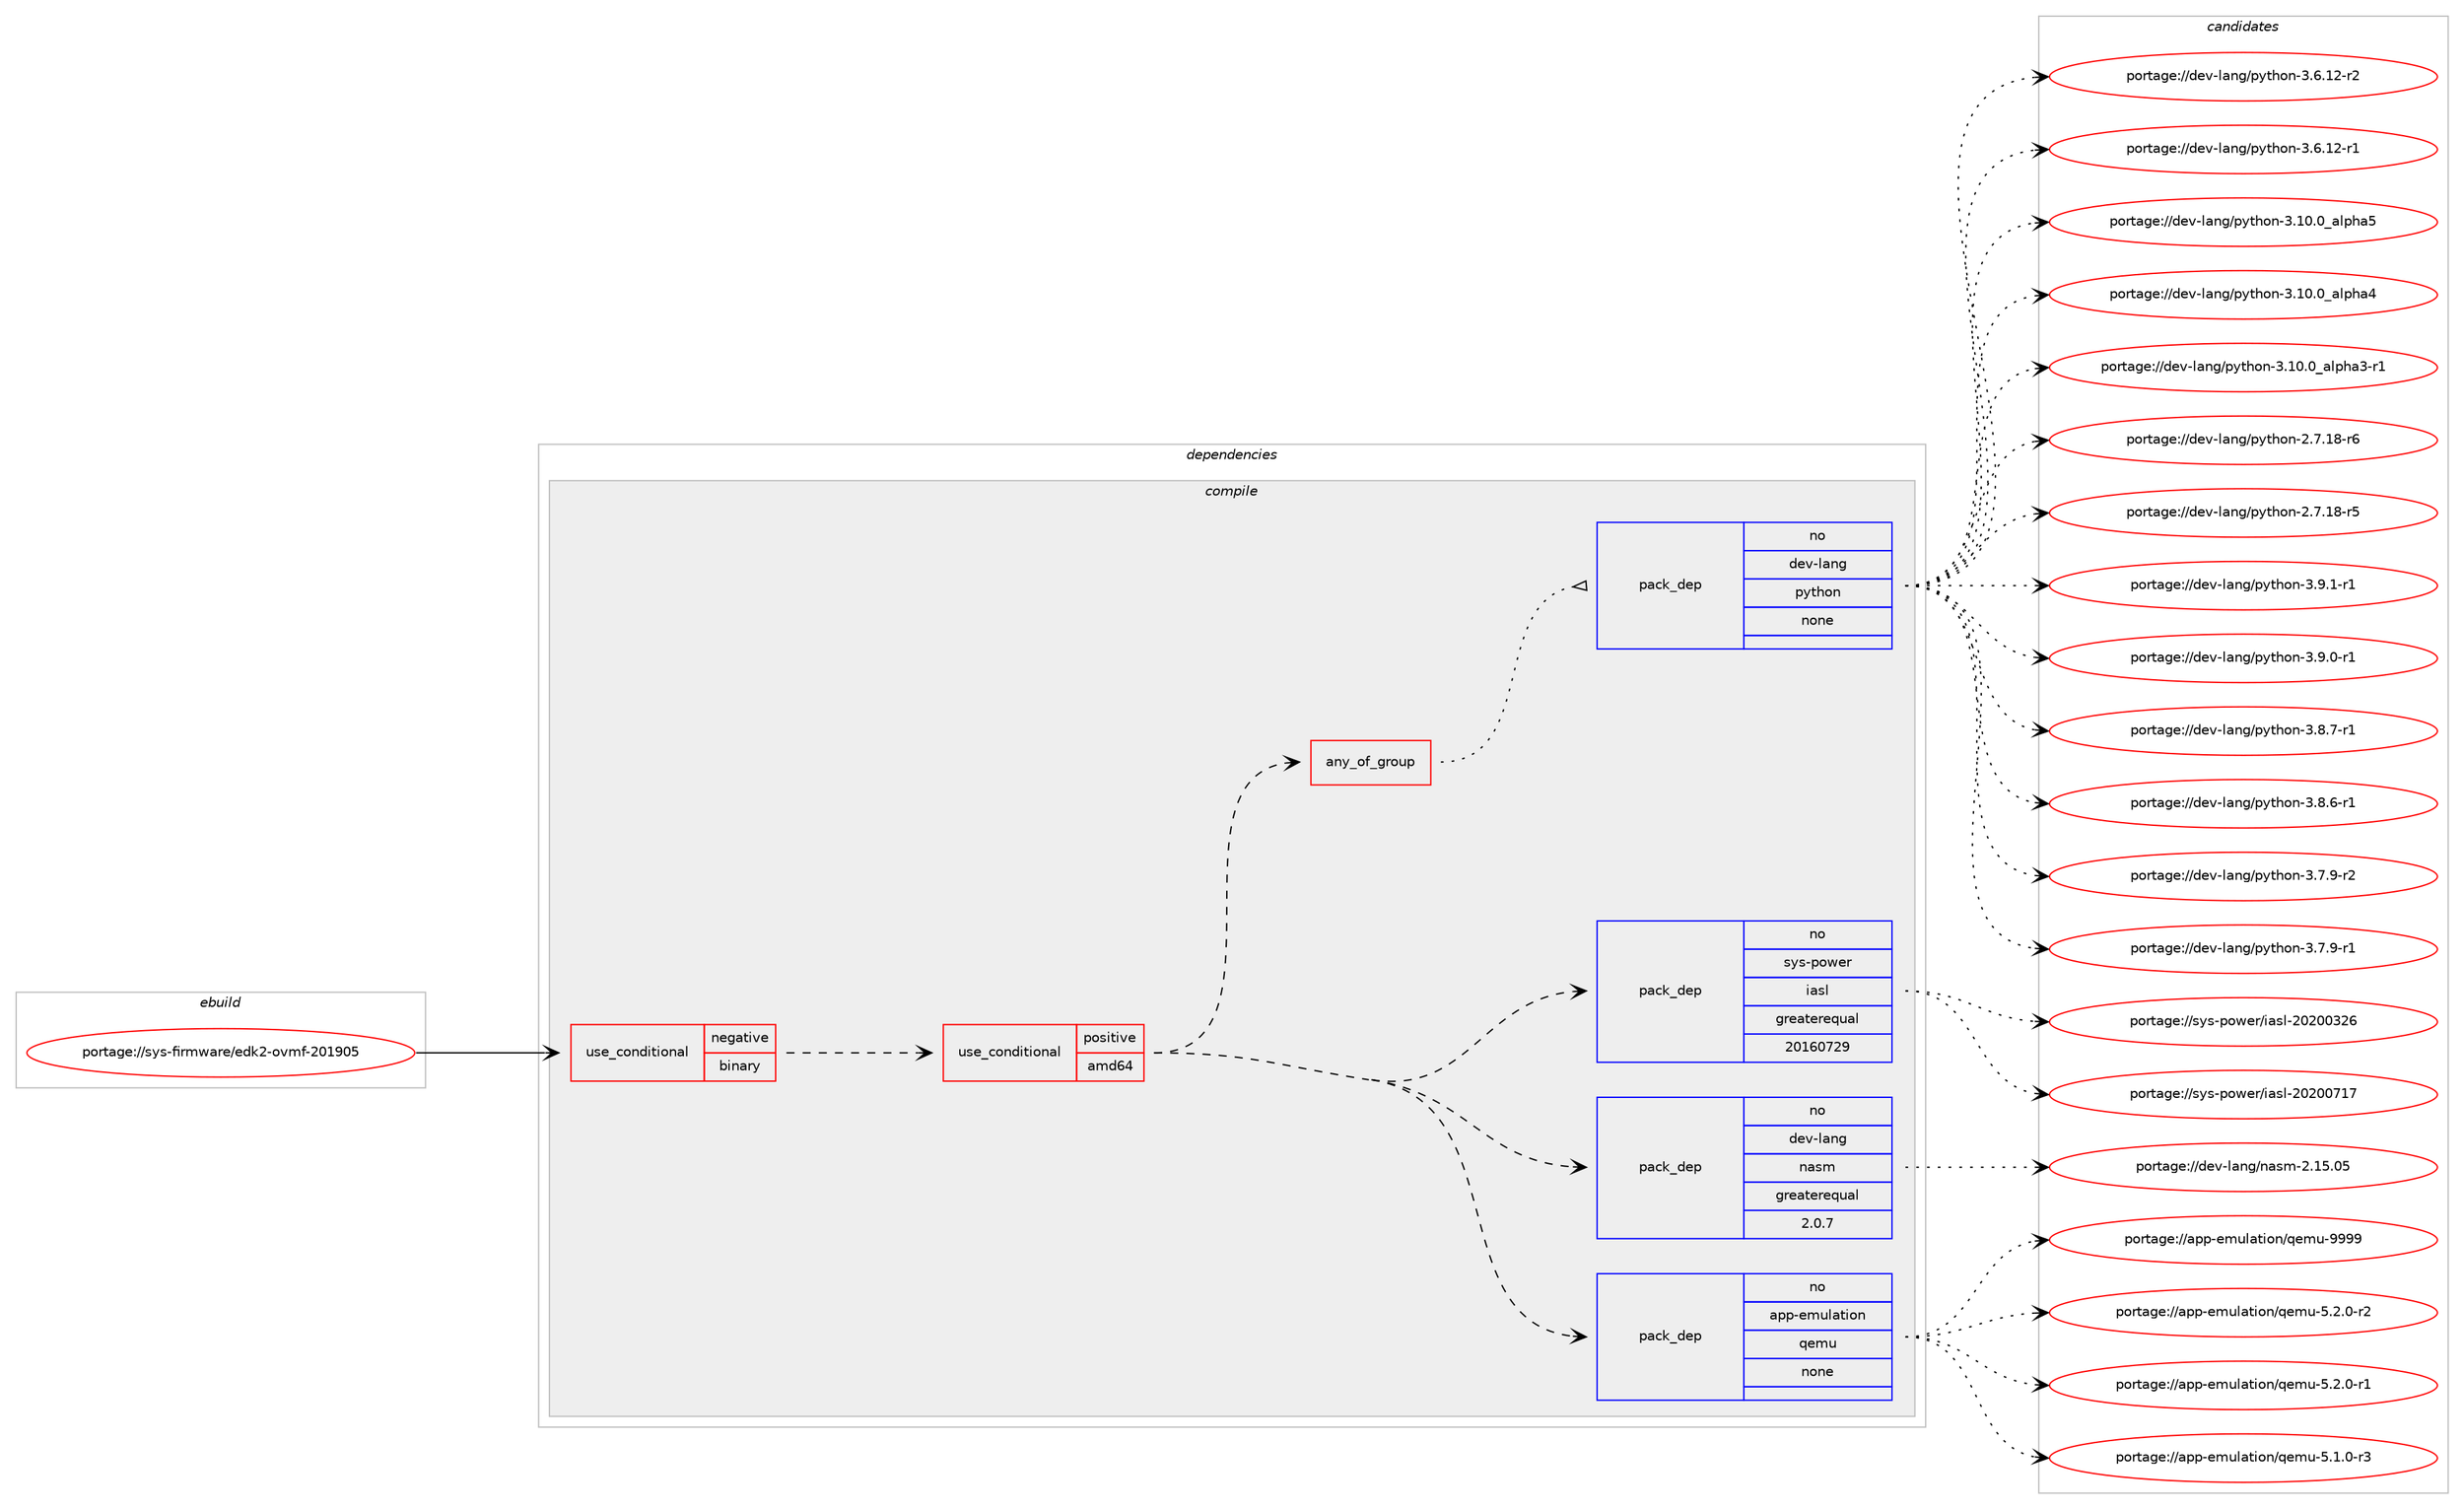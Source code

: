 digraph prolog {

# *************
# Graph options
# *************

newrank=true;
concentrate=true;
compound=true;
graph [rankdir=LR,fontname=Helvetica,fontsize=10,ranksep=1.5];#, ranksep=2.5, nodesep=0.2];
edge  [arrowhead=vee];
node  [fontname=Helvetica,fontsize=10];

# **********
# The ebuild
# **********

subgraph cluster_leftcol {
color=gray;
rank=same;
label=<<i>ebuild</i>>;
id [label="portage://sys-firmware/edk2-ovmf-201905", color=red, width=4, href="../sys-firmware/edk2-ovmf-201905.svg"];
}

# ****************
# The dependencies
# ****************

subgraph cluster_midcol {
color=gray;
label=<<i>dependencies</i>>;
subgraph cluster_compile {
fillcolor="#eeeeee";
style=filled;
label=<<i>compile</i>>;
subgraph cond1645 {
dependency6231 [label=<<TABLE BORDER="0" CELLBORDER="1" CELLSPACING="0" CELLPADDING="4"><TR><TD ROWSPAN="3" CELLPADDING="10">use_conditional</TD></TR><TR><TD>negative</TD></TR><TR><TD>binary</TD></TR></TABLE>>, shape=none, color=red];
subgraph cond1646 {
dependency6232 [label=<<TABLE BORDER="0" CELLBORDER="1" CELLSPACING="0" CELLPADDING="4"><TR><TD ROWSPAN="3" CELLPADDING="10">use_conditional</TD></TR><TR><TD>positive</TD></TR><TR><TD>amd64</TD></TR></TABLE>>, shape=none, color=red];
subgraph pack4492 {
dependency6233 [label=<<TABLE BORDER="0" CELLBORDER="1" CELLSPACING="0" CELLPADDING="4" WIDTH="220"><TR><TD ROWSPAN="6" CELLPADDING="30">pack_dep</TD></TR><TR><TD WIDTH="110">no</TD></TR><TR><TD>app-emulation</TD></TR><TR><TD>qemu</TD></TR><TR><TD>none</TD></TR><TR><TD></TD></TR></TABLE>>, shape=none, color=blue];
}
dependency6232:e -> dependency6233:w [weight=20,style="dashed",arrowhead="vee"];
subgraph pack4493 {
dependency6234 [label=<<TABLE BORDER="0" CELLBORDER="1" CELLSPACING="0" CELLPADDING="4" WIDTH="220"><TR><TD ROWSPAN="6" CELLPADDING="30">pack_dep</TD></TR><TR><TD WIDTH="110">no</TD></TR><TR><TD>dev-lang</TD></TR><TR><TD>nasm</TD></TR><TR><TD>greaterequal</TD></TR><TR><TD>2.0.7</TD></TR></TABLE>>, shape=none, color=blue];
}
dependency6232:e -> dependency6234:w [weight=20,style="dashed",arrowhead="vee"];
subgraph pack4494 {
dependency6235 [label=<<TABLE BORDER="0" CELLBORDER="1" CELLSPACING="0" CELLPADDING="4" WIDTH="220"><TR><TD ROWSPAN="6" CELLPADDING="30">pack_dep</TD></TR><TR><TD WIDTH="110">no</TD></TR><TR><TD>sys-power</TD></TR><TR><TD>iasl</TD></TR><TR><TD>greaterequal</TD></TR><TR><TD>20160729</TD></TR></TABLE>>, shape=none, color=blue];
}
dependency6232:e -> dependency6235:w [weight=20,style="dashed",arrowhead="vee"];
subgraph any85 {
dependency6236 [label=<<TABLE BORDER="0" CELLBORDER="1" CELLSPACING="0" CELLPADDING="4"><TR><TD CELLPADDING="10">any_of_group</TD></TR></TABLE>>, shape=none, color=red];subgraph pack4495 {
dependency6237 [label=<<TABLE BORDER="0" CELLBORDER="1" CELLSPACING="0" CELLPADDING="4" WIDTH="220"><TR><TD ROWSPAN="6" CELLPADDING="30">pack_dep</TD></TR><TR><TD WIDTH="110">no</TD></TR><TR><TD>dev-lang</TD></TR><TR><TD>python</TD></TR><TR><TD>none</TD></TR><TR><TD></TD></TR></TABLE>>, shape=none, color=blue];
}
dependency6236:e -> dependency6237:w [weight=20,style="dotted",arrowhead="oinv"];
}
dependency6232:e -> dependency6236:w [weight=20,style="dashed",arrowhead="vee"];
}
dependency6231:e -> dependency6232:w [weight=20,style="dashed",arrowhead="vee"];
}
id:e -> dependency6231:w [weight=20,style="solid",arrowhead="vee"];
}
subgraph cluster_compileandrun {
fillcolor="#eeeeee";
style=filled;
label=<<i>compile and run</i>>;
}
subgraph cluster_run {
fillcolor="#eeeeee";
style=filled;
label=<<i>run</i>>;
}
}

# **************
# The candidates
# **************

subgraph cluster_choices {
rank=same;
color=gray;
label=<<i>candidates</i>>;

subgraph choice4492 {
color=black;
nodesep=1;
choice971121124510110911710897116105111110471131011091174557575757 [label="portage://app-emulation/qemu-9999", color=red, width=4,href="../app-emulation/qemu-9999.svg"];
choice971121124510110911710897116105111110471131011091174553465046484511450 [label="portage://app-emulation/qemu-5.2.0-r2", color=red, width=4,href="../app-emulation/qemu-5.2.0-r2.svg"];
choice971121124510110911710897116105111110471131011091174553465046484511449 [label="portage://app-emulation/qemu-5.2.0-r1", color=red, width=4,href="../app-emulation/qemu-5.2.0-r1.svg"];
choice971121124510110911710897116105111110471131011091174553464946484511451 [label="portage://app-emulation/qemu-5.1.0-r3", color=red, width=4,href="../app-emulation/qemu-5.1.0-r3.svg"];
dependency6233:e -> choice971121124510110911710897116105111110471131011091174557575757:w [style=dotted,weight="100"];
dependency6233:e -> choice971121124510110911710897116105111110471131011091174553465046484511450:w [style=dotted,weight="100"];
dependency6233:e -> choice971121124510110911710897116105111110471131011091174553465046484511449:w [style=dotted,weight="100"];
dependency6233:e -> choice971121124510110911710897116105111110471131011091174553464946484511451:w [style=dotted,weight="100"];
}
subgraph choice4493 {
color=black;
nodesep=1;
choice100101118451089711010347110971151094550464953464853 [label="portage://dev-lang/nasm-2.15.05", color=red, width=4,href="../dev-lang/nasm-2.15.05.svg"];
dependency6234:e -> choice100101118451089711010347110971151094550464953464853:w [style=dotted,weight="100"];
}
subgraph choice4494 {
color=black;
nodesep=1;
choice115121115451121111191011144710597115108455048504848554955 [label="portage://sys-power/iasl-20200717", color=red, width=4,href="../sys-power/iasl-20200717.svg"];
choice115121115451121111191011144710597115108455048504848515054 [label="portage://sys-power/iasl-20200326", color=red, width=4,href="../sys-power/iasl-20200326.svg"];
dependency6235:e -> choice115121115451121111191011144710597115108455048504848554955:w [style=dotted,weight="100"];
dependency6235:e -> choice115121115451121111191011144710597115108455048504848515054:w [style=dotted,weight="100"];
}
subgraph choice4495 {
color=black;
nodesep=1;
choice1001011184510897110103471121211161041111104551465746494511449 [label="portage://dev-lang/python-3.9.1-r1", color=red, width=4,href="../dev-lang/python-3.9.1-r1.svg"];
choice1001011184510897110103471121211161041111104551465746484511449 [label="portage://dev-lang/python-3.9.0-r1", color=red, width=4,href="../dev-lang/python-3.9.0-r1.svg"];
choice1001011184510897110103471121211161041111104551465646554511449 [label="portage://dev-lang/python-3.8.7-r1", color=red, width=4,href="../dev-lang/python-3.8.7-r1.svg"];
choice1001011184510897110103471121211161041111104551465646544511449 [label="portage://dev-lang/python-3.8.6-r1", color=red, width=4,href="../dev-lang/python-3.8.6-r1.svg"];
choice1001011184510897110103471121211161041111104551465546574511450 [label="portage://dev-lang/python-3.7.9-r2", color=red, width=4,href="../dev-lang/python-3.7.9-r2.svg"];
choice1001011184510897110103471121211161041111104551465546574511449 [label="portage://dev-lang/python-3.7.9-r1", color=red, width=4,href="../dev-lang/python-3.7.9-r1.svg"];
choice100101118451089711010347112121116104111110455146544649504511450 [label="portage://dev-lang/python-3.6.12-r2", color=red, width=4,href="../dev-lang/python-3.6.12-r2.svg"];
choice100101118451089711010347112121116104111110455146544649504511449 [label="portage://dev-lang/python-3.6.12-r1", color=red, width=4,href="../dev-lang/python-3.6.12-r1.svg"];
choice1001011184510897110103471121211161041111104551464948464895971081121049753 [label="portage://dev-lang/python-3.10.0_alpha5", color=red, width=4,href="../dev-lang/python-3.10.0_alpha5.svg"];
choice1001011184510897110103471121211161041111104551464948464895971081121049752 [label="portage://dev-lang/python-3.10.0_alpha4", color=red, width=4,href="../dev-lang/python-3.10.0_alpha4.svg"];
choice10010111845108971101034711212111610411111045514649484648959710811210497514511449 [label="portage://dev-lang/python-3.10.0_alpha3-r1", color=red, width=4,href="../dev-lang/python-3.10.0_alpha3-r1.svg"];
choice100101118451089711010347112121116104111110455046554649564511454 [label="portage://dev-lang/python-2.7.18-r6", color=red, width=4,href="../dev-lang/python-2.7.18-r6.svg"];
choice100101118451089711010347112121116104111110455046554649564511453 [label="portage://dev-lang/python-2.7.18-r5", color=red, width=4,href="../dev-lang/python-2.7.18-r5.svg"];
dependency6237:e -> choice1001011184510897110103471121211161041111104551465746494511449:w [style=dotted,weight="100"];
dependency6237:e -> choice1001011184510897110103471121211161041111104551465746484511449:w [style=dotted,weight="100"];
dependency6237:e -> choice1001011184510897110103471121211161041111104551465646554511449:w [style=dotted,weight="100"];
dependency6237:e -> choice1001011184510897110103471121211161041111104551465646544511449:w [style=dotted,weight="100"];
dependency6237:e -> choice1001011184510897110103471121211161041111104551465546574511450:w [style=dotted,weight="100"];
dependency6237:e -> choice1001011184510897110103471121211161041111104551465546574511449:w [style=dotted,weight="100"];
dependency6237:e -> choice100101118451089711010347112121116104111110455146544649504511450:w [style=dotted,weight="100"];
dependency6237:e -> choice100101118451089711010347112121116104111110455146544649504511449:w [style=dotted,weight="100"];
dependency6237:e -> choice1001011184510897110103471121211161041111104551464948464895971081121049753:w [style=dotted,weight="100"];
dependency6237:e -> choice1001011184510897110103471121211161041111104551464948464895971081121049752:w [style=dotted,weight="100"];
dependency6237:e -> choice10010111845108971101034711212111610411111045514649484648959710811210497514511449:w [style=dotted,weight="100"];
dependency6237:e -> choice100101118451089711010347112121116104111110455046554649564511454:w [style=dotted,weight="100"];
dependency6237:e -> choice100101118451089711010347112121116104111110455046554649564511453:w [style=dotted,weight="100"];
}
}

}
